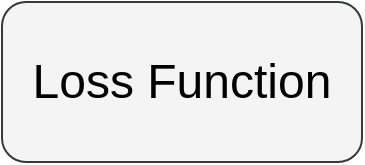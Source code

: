 <mxfile>
    <diagram id="fHktv95MXKVy7kA3AV2q" name="第 1 页">
        <mxGraphModel dx="1100" dy="624" grid="1" gridSize="10" guides="1" tooltips="1" connect="1" arrows="1" fold="1" page="1" pageScale="1" pageWidth="1169" pageHeight="827" math="0" shadow="0">
            <root>
                <mxCell id="0"/>
                <mxCell id="1" parent="0"/>
                <mxCell id="2" value="Loss Function" style="rounded=1;whiteSpace=wrap;html=1;fillColor=#F4F4F4;strokeColor=#36393d;fontColor=#030202;fontSize=24;" vertex="1" parent="1">
                    <mxGeometry x="380" y="290" width="180" height="80" as="geometry"/>
                </mxCell>
            </root>
        </mxGraphModel>
    </diagram>
</mxfile>